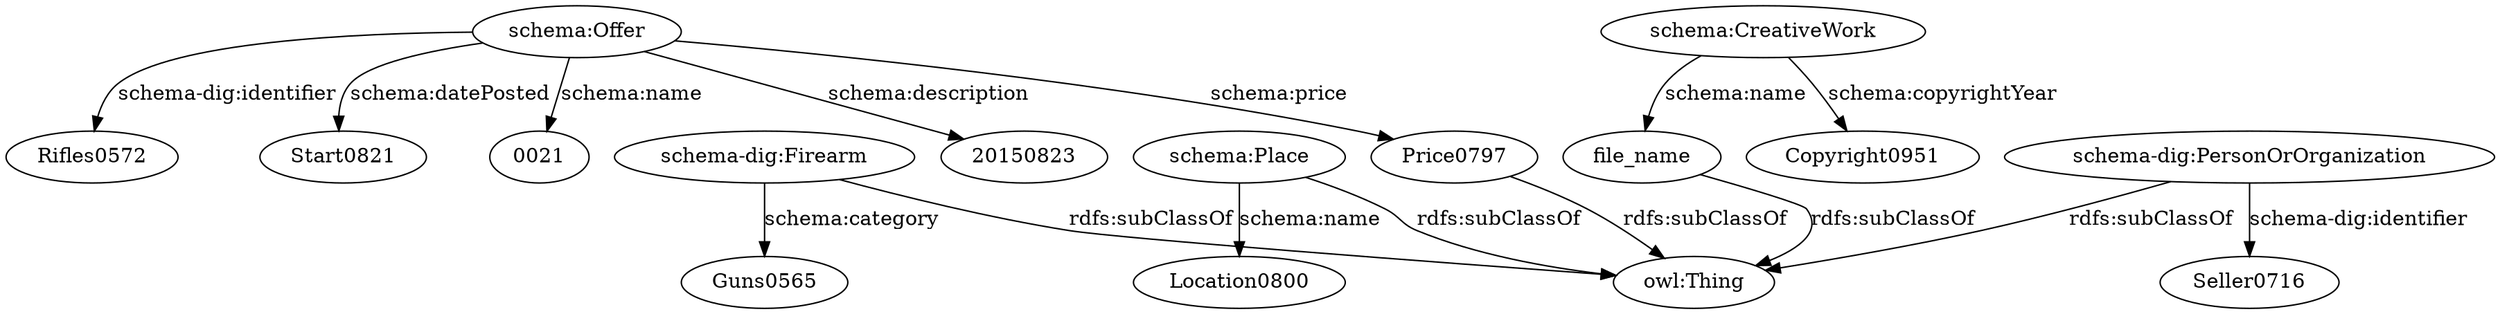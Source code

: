 digraph {
  "20150823" [type=attribute_name,label="20150823"]
  Guns0565 [type=attribute_name,label=Guns0565]
  "schema-dig:Firearm1" [type=class_uri,label="schema-dig:Firearm"]
  Seller0716 [type=attribute_name,label=Seller0716]
  "schema-dig:PersonOrOrganization1" [type=class_uri,label="schema-dig:PersonOrOrganization"]
  Copyright0951 [type=attribute_name,label=Copyright0951]
  "schema:CreativeWork1" [type=class_uri,label="schema:CreativeWork"]
  file_name [type=attribute_name,label=file_name]
  Rifles0572 [type=attribute_name,label=Rifles0572]
  "schema:Offer1" [type=class_uri,label="schema:Offer"]
  Start0821 [type=attribute_name,label=Start0821]
  "0021" [type=attribute_name,label="0021"]
  Price0797 [type=attribute_name,label=Price0797]
  Location0800 [type=attribute_name,label=Location0800]
  "schema:Place1" [type=class_uri,label="schema:Place"]
  "owl:Thing" [type=special,label="owl:Thing"]
  "schema-dig:Firearm1" -> Guns0565 [label="schema:category",type=st_property_uri]
  "schema-dig:PersonOrOrganization1" -> Seller0716 [label="schema-dig:identifier",type=st_property_uri]
  "schema:CreativeWork1" -> Copyright0951 [label="schema:copyrightYear",type=st_property_uri]
  "schema:CreativeWork1" -> file_name [label="schema:name",type=st_property_uri]
  "schema:Offer1" -> Rifles0572 [label="schema-dig:identifier",type=st_property_uri]
  "schema:Offer1" -> Start0821 [label="schema:datePosted",type=st_property_uri]
  "schema:Offer1" -> "20150823" [label="schema:description",type=st_property_uri]
  "schema:Offer1" -> "0021" [label="schema:name",type=st_property_uri]
  "schema:Offer1" -> Price0797 [label="schema:price",type=st_property_uri]
  "schema:Place1" -> Location0800 [label="schema:name",type=st_property_uri]
  Price0797 -> "owl:Thing" [label="rdfs:subClassOf",type=inherited,weight=0.3333333333333333]
  "schema-dig:Firearm1" -> "owl:Thing" [label="rdfs:subClassOf",type=inherited,weight=0.3333333333333333]
  "schema-dig:PersonOrOrganization1" -> "owl:Thing" [label="rdfs:subClassOf",type=inherited,weight=0.3333333333333333]
  file_name -> "owl:Thing" [label="rdfs:subClassOf",type=inherited,weight=0.3333333333333333]
  "schema:Place1" -> "owl:Thing" [label="rdfs:subClassOf",type=inherited,weight=0.3333333333333333]
}
